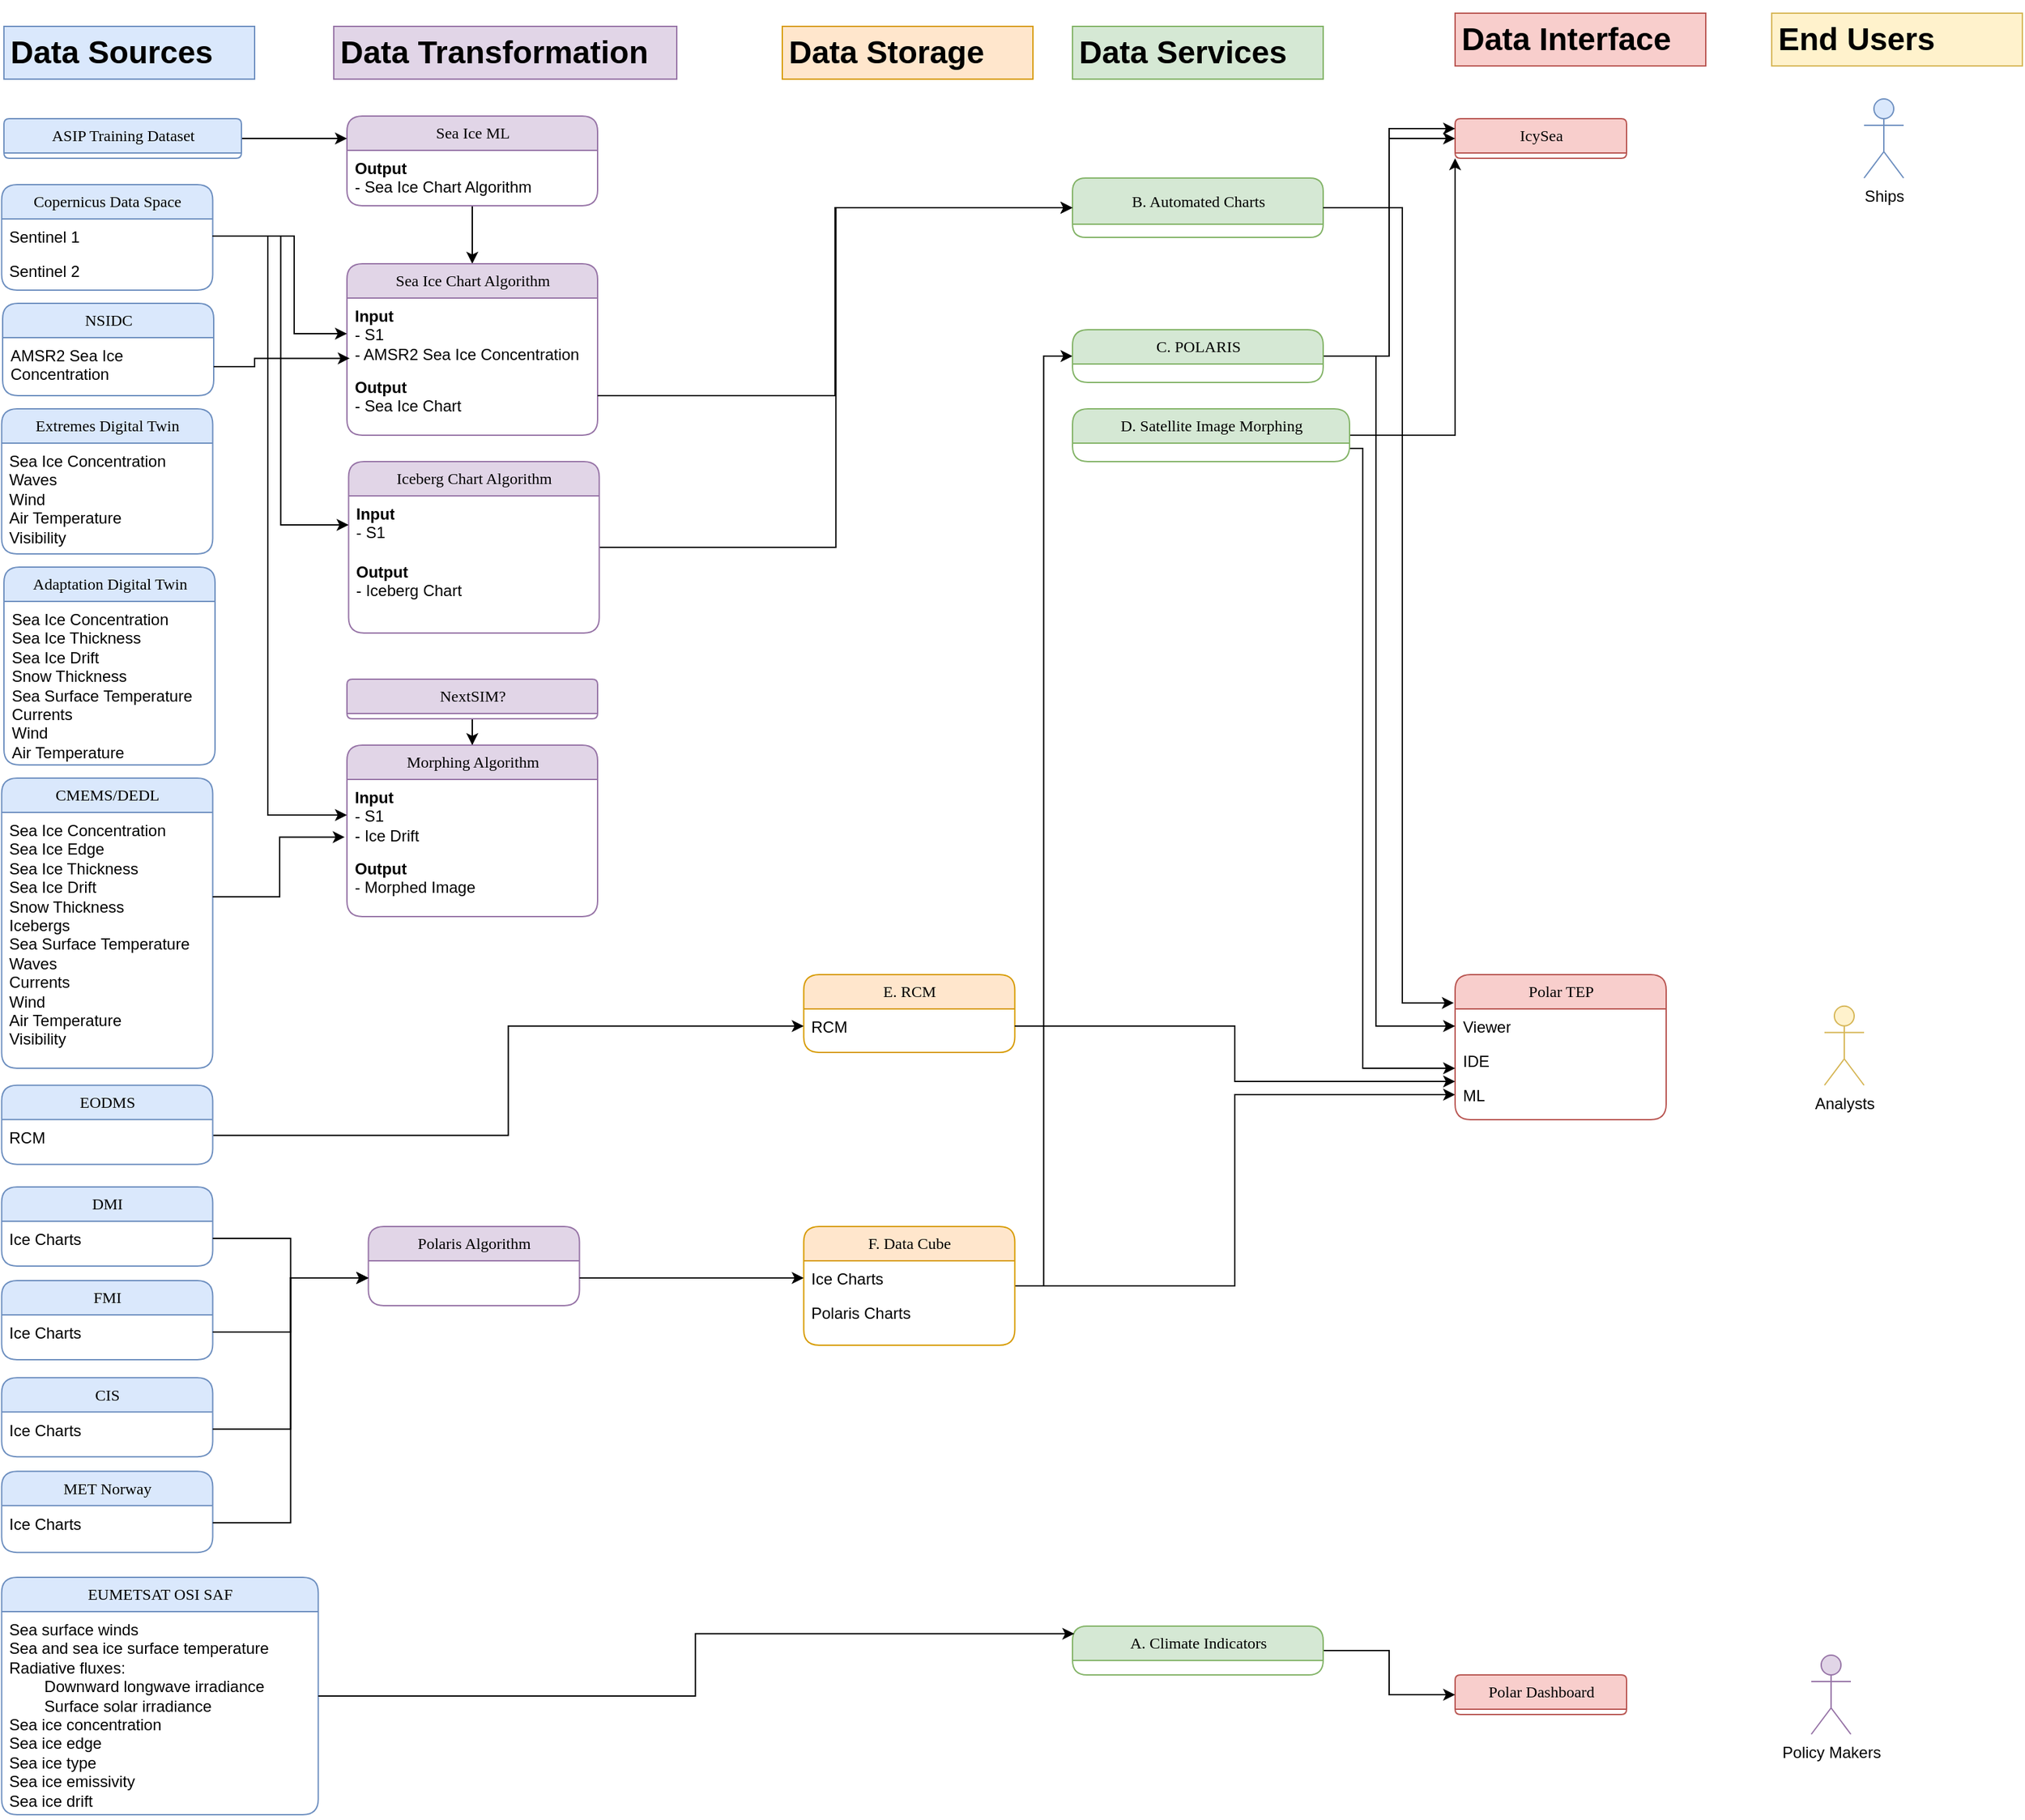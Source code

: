 <mxfile version="23.1.5" type="device">
  <diagram name="Page-1" id="b520641d-4fe3-3701-9064-5fc419738815">
    <mxGraphModel dx="1262" dy="750" grid="1" gridSize="10" guides="1" tooltips="1" connect="1" arrows="1" fold="1" page="1" pageScale="1" pageWidth="1100" pageHeight="850" background="none" math="0" shadow="0">
      <root>
        <mxCell id="0" />
        <mxCell id="1" parent="0" />
        <mxCell id="21ea969265ad0168-6" value="CMEMS/DEDL" style="swimlane;html=1;fontStyle=0;childLayout=stackLayout;horizontal=1;startSize=26;fillColor=#dae8fc;horizontalStack=0;resizeParent=1;resizeLast=0;collapsible=1;marginBottom=0;swimlaneFillColor=#ffffff;align=center;rounded=1;shadow=0;comic=0;labelBackgroundColor=none;strokeWidth=1;fontFamily=Verdana;fontSize=12;strokeColor=#6c8ebf;" parent="1" vertex="1">
          <mxGeometry x="38.25" y="620" width="160" height="220" as="geometry">
            <mxRectangle x="255" y="590" width="170" height="30" as="alternateBounds" />
          </mxGeometry>
        </mxCell>
        <mxCell id="21ea969265ad0168-8" value="&lt;p style=&quot;margin: 0in;&quot;&gt;&lt;font style=&quot;font-size: 12px;&quot;&gt;Sea Ice&amp;nbsp;&lt;span style=&quot;background-color: initial;&quot;&gt;Concentration&lt;/span&gt;&lt;/font&gt;&lt;/p&gt;&lt;p style=&quot;margin: 0in;&quot;&gt;&lt;font style=&quot;font-size: 12px;&quot;&gt;Sea Ice Edge&lt;/font&gt;&lt;/p&gt;&lt;p style=&quot;margin: 0in;&quot;&gt;&lt;font style=&quot;font-size: 12px;&quot;&gt;Sea Ice Thickness&lt;/font&gt;&lt;/p&gt;&lt;p style=&quot;margin: 0in;&quot;&gt;&lt;font style=&quot;font-size: 12px;&quot;&gt;Sea Ice Drift&lt;/font&gt;&lt;/p&gt;&lt;p style=&quot;margin: 0in;&quot;&gt;&lt;font style=&quot;font-size: 12px;&quot;&gt;Snow Thickness&lt;/font&gt;&lt;/p&gt;&lt;p style=&quot;margin: 0in;&quot;&gt;&lt;font style=&quot;font-size: 12px;&quot;&gt;Icebergs&lt;/font&gt;&lt;/p&gt;&lt;p style=&quot;margin: 0in;&quot;&gt;&lt;font style=&quot;font-size: 12px;&quot;&gt;Sea Surface&amp;nbsp;Temperature&lt;/font&gt;&lt;/p&gt;&lt;p style=&quot;margin: 0in;&quot;&gt;&lt;font style=&quot;font-size: 12px;&quot;&gt;Waves&lt;/font&gt;&lt;/p&gt;&lt;p style=&quot;margin: 0in;&quot;&gt;&lt;font style=&quot;font-size: 12px;&quot;&gt;Currents&lt;/font&gt;&lt;/p&gt;&lt;p style=&quot;margin: 0in;&quot;&gt;&lt;font style=&quot;font-size: 12px;&quot;&gt;Wind&lt;/font&gt;&lt;/p&gt;&lt;p style=&quot;margin: 0in;&quot;&gt;&lt;font style=&quot;font-size: 12px;&quot;&gt;Air Temperature&lt;/font&gt;&lt;/p&gt;&lt;p style=&quot;margin: 0in;&quot;&gt;&lt;font style=&quot;font-size: 12px;&quot;&gt;Visibility&lt;/font&gt;&lt;/p&gt;" style="text;html=1;strokeColor=none;fillColor=none;spacingLeft=4;spacingRight=4;whiteSpace=wrap;overflow=hidden;rotatable=0;points=[[0,0.5],[1,0.5]];portConstraint=eastwest;" parent="21ea969265ad0168-6" vertex="1">
          <mxGeometry y="26" width="160" height="184" as="geometry" />
        </mxCell>
        <mxCell id="LA1WgqydsNKSbsPuNg3V-39" style="edgeStyle=orthogonalEdgeStyle;rounded=0;orthogonalLoop=1;jettySize=auto;html=1;" edge="1" parent="1" source="21ea969265ad0168-10" target="wbGWHVCCoxG1QyxVTopV-103">
          <mxGeometry relative="1" as="geometry" />
        </mxCell>
        <mxCell id="21ea969265ad0168-10" value="NextSIM?" style="swimlane;html=1;fontStyle=0;childLayout=stackLayout;horizontal=1;startSize=26;fillColor=#e1d5e7;horizontalStack=0;resizeParent=1;resizeLast=0;collapsible=1;marginBottom=0;swimlaneFillColor=#ffffff;align=center;rounded=1;shadow=0;comic=0;labelBackgroundColor=none;strokeWidth=1;fontFamily=Verdana;fontSize=12;strokeColor=#9673a6;" parent="1" vertex="1" collapsed="1">
          <mxGeometry x="300" y="545" width="190" height="30" as="geometry">
            <mxRectangle x="560" y="74" width="160" height="104" as="alternateBounds" />
          </mxGeometry>
        </mxCell>
        <mxCell id="21ea969265ad0168-11" value="Row 1" style="text;html=1;strokeColor=none;fillColor=none;spacingLeft=4;spacingRight=4;whiteSpace=wrap;overflow=hidden;rotatable=0;points=[[0,0.5],[1,0.5]];portConstraint=eastwest;" parent="21ea969265ad0168-10" vertex="1">
          <mxGeometry y="26" width="160" height="26" as="geometry" />
        </mxCell>
        <mxCell id="21ea969265ad0168-12" value="Row 2" style="text;html=1;strokeColor=none;fillColor=none;spacingLeft=4;spacingRight=4;whiteSpace=wrap;overflow=hidden;rotatable=0;points=[[0,0.5],[1,0.5]];portConstraint=eastwest;" parent="21ea969265ad0168-10" vertex="1">
          <mxGeometry y="52" width="160" height="26" as="geometry" />
        </mxCell>
        <mxCell id="21ea969265ad0168-52" value="Row 3" style="text;html=1;strokeColor=none;fillColor=none;spacingLeft=4;spacingRight=4;whiteSpace=wrap;overflow=hidden;rotatable=0;points=[[0,0.5],[1,0.5]];portConstraint=eastwest;" parent="21ea969265ad0168-10" vertex="1">
          <mxGeometry y="78" width="160" height="26" as="geometry" />
        </mxCell>
        <mxCell id="21ea969265ad0168-14" value="Copernicus Data Space" style="swimlane;html=1;fontStyle=0;childLayout=stackLayout;horizontal=1;startSize=26;fillColor=#dae8fc;horizontalStack=0;resizeParent=1;resizeLast=0;collapsible=1;marginBottom=0;swimlaneFillColor=#ffffff;align=center;rounded=1;shadow=0;comic=0;labelBackgroundColor=none;strokeWidth=1;fontFamily=Verdana;fontSize=12;strokeColor=#6c8ebf;" parent="1" vertex="1">
          <mxGeometry x="38.25" y="170" width="160" height="80" as="geometry">
            <mxRectangle x="40" y="200" width="180" height="30" as="alternateBounds" />
          </mxGeometry>
        </mxCell>
        <mxCell id="21ea969265ad0168-15" value="Sentinel 1" style="text;html=1;strokeColor=none;fillColor=none;spacingLeft=4;spacingRight=4;whiteSpace=wrap;overflow=hidden;rotatable=0;points=[[0,0.5],[1,0.5]];portConstraint=eastwest;" parent="21ea969265ad0168-14" vertex="1">
          <mxGeometry y="26" width="160" height="26" as="geometry" />
        </mxCell>
        <mxCell id="21ea969265ad0168-16" value="Sentinel 2" style="text;html=1;strokeColor=none;fillColor=none;spacingLeft=4;spacingRight=4;whiteSpace=wrap;overflow=hidden;rotatable=0;points=[[0,0.5],[1,0.5]];portConstraint=eastwest;" parent="21ea969265ad0168-14" vertex="1">
          <mxGeometry y="52" width="160" height="26" as="geometry" />
        </mxCell>
        <mxCell id="21ea969265ad0168-18" value="Extremes Digital Twin" style="swimlane;html=1;fontStyle=0;childLayout=stackLayout;horizontal=1;startSize=26;fillColor=#dae8fc;horizontalStack=0;resizeParent=1;resizeLast=0;collapsible=1;marginBottom=0;swimlaneFillColor=#ffffff;align=center;rounded=1;shadow=0;comic=0;labelBackgroundColor=none;strokeWidth=1;fontFamily=Verdana;fontSize=12;strokeColor=#6c8ebf;" parent="1" vertex="1">
          <mxGeometry x="38.25" y="340" width="160" height="110" as="geometry">
            <mxRectangle x="40" y="280" width="170" height="30" as="alternateBounds" />
          </mxGeometry>
        </mxCell>
        <mxCell id="21ea969265ad0168-19" value="&lt;p style=&quot;border-color: var(--border-color); margin: 0in;&quot;&gt;&lt;font style=&quot;border-color: var(--border-color);&quot;&gt;Sea Ice&amp;nbsp;Concentration&lt;/font&gt;&lt;/p&gt;&lt;p style=&quot;border-color: var(--border-color); margin: 0in;&quot;&gt;&lt;span style=&quot;background-color: initial;&quot;&gt;Waves&lt;/span&gt;&lt;br&gt;&lt;/p&gt;&lt;p style=&quot;border-color: var(--border-color); margin: 0in;&quot;&gt;&lt;span style=&quot;background-color: initial;&quot;&gt;Wind&lt;/span&gt;&lt;br&gt;&lt;/p&gt;&lt;p style=&quot;border-color: var(--border-color); margin: 0in;&quot;&gt;&lt;font style=&quot;border-color: var(--border-color);&quot;&gt;Air Temperature&lt;/font&gt;&lt;/p&gt;&lt;p style=&quot;border-color: var(--border-color); margin: 0in;&quot;&gt;&lt;font style=&quot;border-color: var(--border-color);&quot;&gt;Visibility&lt;/font&gt;&lt;/p&gt;" style="text;html=1;strokeColor=none;fillColor=none;spacingLeft=4;spacingRight=4;whiteSpace=wrap;overflow=hidden;rotatable=0;points=[[0,0.5],[1,0.5]];portConstraint=eastwest;" parent="21ea969265ad0168-18" vertex="1">
          <mxGeometry y="26" width="160" height="84" as="geometry" />
        </mxCell>
        <mxCell id="LA1WgqydsNKSbsPuNg3V-37" style="edgeStyle=orthogonalEdgeStyle;rounded=0;orthogonalLoop=1;jettySize=auto;html=1;entryX=0;entryY=0.5;entryDx=0;entryDy=0;" edge="1" parent="1" source="21ea969265ad0168-22" target="wbGWHVCCoxG1QyxVTopV-59">
          <mxGeometry relative="1" as="geometry">
            <Array as="points">
              <mxPoint x="973" y="1005" />
              <mxPoint x="973" y="860" />
            </Array>
          </mxGeometry>
        </mxCell>
        <mxCell id="LA1WgqydsNKSbsPuNg3V-41" style="edgeStyle=orthogonalEdgeStyle;rounded=0;orthogonalLoop=1;jettySize=auto;html=1;entryX=0;entryY=0.5;entryDx=0;entryDy=0;" edge="1" parent="1" source="21ea969265ad0168-22" target="wbGWHVCCoxG1QyxVTopV-78">
          <mxGeometry relative="1" as="geometry" />
        </mxCell>
        <mxCell id="21ea969265ad0168-22" value="F. Data Cube" style="swimlane;html=1;fontStyle=0;childLayout=stackLayout;horizontal=1;startSize=26;fillColor=#ffe6cc;horizontalStack=0;resizeParent=1;resizeLast=0;collapsible=1;marginBottom=0;swimlaneFillColor=#ffffff;align=center;rounded=1;shadow=0;comic=0;labelBackgroundColor=none;strokeWidth=1;fontFamily=Verdana;fontSize=12;strokeColor=#d79b00;" parent="1" vertex="1">
          <mxGeometry x="646.25" y="960" width="160" height="90" as="geometry">
            <mxRectangle x="595" y="120" width="135" height="30" as="alternateBounds" />
          </mxGeometry>
        </mxCell>
        <mxCell id="21ea969265ad0168-23" value="Ice Charts" style="text;html=1;strokeColor=none;fillColor=none;spacingLeft=4;spacingRight=4;whiteSpace=wrap;overflow=hidden;rotatable=0;points=[[0,0.5],[1,0.5]];portConstraint=eastwest;" parent="21ea969265ad0168-22" vertex="1">
          <mxGeometry y="26" width="160" height="26" as="geometry" />
        </mxCell>
        <mxCell id="LA1WgqydsNKSbsPuNg3V-14" value="Polaris Charts" style="text;html=1;strokeColor=none;fillColor=none;spacingLeft=4;spacingRight=4;whiteSpace=wrap;overflow=hidden;rotatable=0;points=[[0,0.5],[1,0.5]];portConstraint=eastwest;" vertex="1" parent="21ea969265ad0168-22">
          <mxGeometry y="52" width="160" height="26" as="geometry" />
        </mxCell>
        <mxCell id="wbGWHVCCoxG1QyxVTopV-2" value="Adaptation Digital Twin" style="swimlane;html=1;fontStyle=0;childLayout=stackLayout;horizontal=1;startSize=26;fillColor=#dae8fc;horizontalStack=0;resizeParent=1;resizeLast=0;collapsible=1;marginBottom=0;swimlaneFillColor=#ffffff;align=center;rounded=1;shadow=0;comic=0;labelBackgroundColor=none;strokeWidth=1;fontFamily=Verdana;fontSize=12;strokeColor=#6c8ebf;" parent="1" vertex="1">
          <mxGeometry x="40" y="460" width="160" height="150" as="geometry">
            <mxRectangle x="40" y="460" width="160" height="30" as="alternateBounds" />
          </mxGeometry>
        </mxCell>
        <mxCell id="wbGWHVCCoxG1QyxVTopV-3" value="&lt;p style=&quot;border-color: var(--border-color); margin: 0in;&quot;&gt;&lt;font style=&quot;border-color: var(--border-color);&quot;&gt;Sea Ice&amp;nbsp;Concentration&lt;/font&gt;&lt;/p&gt;&lt;p style=&quot;border-color: var(--border-color); margin: 0in;&quot;&gt;&lt;span style=&quot;background-color: initial;&quot;&gt;Sea Ice Thickness&lt;/span&gt;&lt;br&gt;&lt;/p&gt;&lt;p style=&quot;border-color: var(--border-color); margin: 0in;&quot;&gt;&lt;font style=&quot;border-color: var(--border-color);&quot;&gt;Sea Ice Drift&lt;/font&gt;&lt;/p&gt;&lt;p style=&quot;border-color: var(--border-color); margin: 0in;&quot;&gt;&lt;font style=&quot;border-color: var(--border-color);&quot;&gt;Snow Thickness&lt;/font&gt;&lt;/p&gt;&lt;p style=&quot;border-color: var(--border-color); margin: 0in;&quot;&gt;&lt;span style=&quot;background-color: initial;&quot;&gt;Sea Surface&amp;nbsp;Temperature&lt;/span&gt;&lt;br&gt;&lt;/p&gt;&lt;p style=&quot;border-color: var(--border-color); margin: 0in;&quot;&gt;&lt;span style=&quot;background-color: initial;&quot;&gt;Currents&lt;/span&gt;&lt;br&gt;&lt;/p&gt;&lt;p style=&quot;border-color: var(--border-color); margin: 0in;&quot;&gt;&lt;font style=&quot;border-color: var(--border-color);&quot;&gt;Wind&lt;/font&gt;&lt;/p&gt;&lt;p style=&quot;border-color: var(--border-color); margin: 0in;&quot;&gt;&lt;font style=&quot;border-color: var(--border-color);&quot;&gt;Air Temperature&lt;/font&gt;&lt;/p&gt;" style="text;html=1;strokeColor=none;fillColor=none;spacingLeft=4;spacingRight=4;whiteSpace=wrap;overflow=hidden;rotatable=0;points=[[0,0.5],[1,0.5]];portConstraint=eastwest;" parent="wbGWHVCCoxG1QyxVTopV-2" vertex="1">
          <mxGeometry y="26" width="160" height="124" as="geometry" />
        </mxCell>
        <mxCell id="wbGWHVCCoxG1QyxVTopV-7" value="&lt;h1&gt;Data Sources&lt;/h1&gt;" style="text;html=1;strokeColor=#6c8ebf;fillColor=#dae8fc;spacing=5;spacingTop=-20;whiteSpace=wrap;overflow=hidden;rounded=0;" parent="1" vertex="1">
          <mxGeometry x="40" y="50" width="190" height="40" as="geometry" />
        </mxCell>
        <mxCell id="wbGWHVCCoxG1QyxVTopV-8" value="&lt;h1&gt;Data Transformation&lt;/h1&gt;" style="text;html=1;strokeColor=#9673a6;fillColor=#e1d5e7;spacing=5;spacingTop=-20;whiteSpace=wrap;overflow=hidden;rounded=0;" parent="1" vertex="1">
          <mxGeometry x="290" y="50" width="260" height="40" as="geometry" />
        </mxCell>
        <mxCell id="wbGWHVCCoxG1QyxVTopV-9" value="&lt;h1&gt;Data Storage&lt;/h1&gt;" style="text;html=1;strokeColor=#d79b00;fillColor=#ffe6cc;spacing=5;spacingTop=-20;whiteSpace=wrap;overflow=hidden;rounded=0;" parent="1" vertex="1">
          <mxGeometry x="630" y="50" width="190" height="40" as="geometry" />
        </mxCell>
        <mxCell id="wbGWHVCCoxG1QyxVTopV-10" value="Ships" style="shape=umlActor;verticalLabelPosition=bottom;verticalAlign=top;html=1;outlineConnect=0;fillColor=#dae8fc;strokeColor=#6c8ebf;" parent="1" vertex="1">
          <mxGeometry x="1450" y="105" width="30" height="60" as="geometry" />
        </mxCell>
        <mxCell id="wbGWHVCCoxG1QyxVTopV-11" value="E. RCM" style="swimlane;html=1;fontStyle=0;childLayout=stackLayout;horizontal=1;startSize=26;fillColor=#ffe6cc;horizontalStack=0;resizeParent=1;resizeLast=0;collapsible=1;marginBottom=0;swimlaneFillColor=#ffffff;align=center;rounded=1;shadow=0;comic=0;labelBackgroundColor=none;strokeWidth=1;fontFamily=Verdana;fontSize=12;strokeColor=#d79b00;" parent="1" vertex="1">
          <mxGeometry x="646.25" y="769" width="160" height="59" as="geometry">
            <mxRectangle x="637.5" y="360" width="175" height="30" as="alternateBounds" />
          </mxGeometry>
        </mxCell>
        <mxCell id="wbGWHVCCoxG1QyxVTopV-12" value="RCM" style="text;html=1;strokeColor=none;fillColor=none;spacingLeft=4;spacingRight=4;whiteSpace=wrap;overflow=hidden;rotatable=0;points=[[0,0.5],[1,0.5]];portConstraint=eastwest;" parent="wbGWHVCCoxG1QyxVTopV-11" vertex="1">
          <mxGeometry y="26" width="160" height="26" as="geometry" />
        </mxCell>
        <mxCell id="wbGWHVCCoxG1QyxVTopV-14" value="DMI" style="swimlane;html=1;fontStyle=0;childLayout=stackLayout;horizontal=1;startSize=26;fillColor=#dae8fc;horizontalStack=0;resizeParent=1;resizeLast=0;collapsible=1;marginBottom=0;swimlaneFillColor=#ffffff;align=center;rounded=1;shadow=0;comic=0;labelBackgroundColor=none;strokeWidth=1;fontFamily=Verdana;fontSize=12;strokeColor=#6c8ebf;" parent="1" vertex="1">
          <mxGeometry x="38.25" y="930" width="160" height="60" as="geometry">
            <mxRectangle x="40" y="530" width="160" height="30" as="alternateBounds" />
          </mxGeometry>
        </mxCell>
        <mxCell id="wbGWHVCCoxG1QyxVTopV-15" value="Ice Charts" style="text;html=1;strokeColor=none;fillColor=none;spacingLeft=4;spacingRight=4;whiteSpace=wrap;overflow=hidden;rotatable=0;points=[[0,0.5],[1,0.5]];portConstraint=eastwest;" parent="wbGWHVCCoxG1QyxVTopV-14" vertex="1">
          <mxGeometry y="26" width="160" height="26" as="geometry" />
        </mxCell>
        <mxCell id="wbGWHVCCoxG1QyxVTopV-19" value="FMI" style="swimlane;html=1;fontStyle=0;childLayout=stackLayout;horizontal=1;startSize=26;fillColor=#dae8fc;horizontalStack=0;resizeParent=1;resizeLast=0;collapsible=1;marginBottom=0;swimlaneFillColor=#ffffff;align=center;rounded=1;shadow=0;comic=0;labelBackgroundColor=none;strokeWidth=1;fontFamily=Verdana;fontSize=12;strokeColor=#6c8ebf;" parent="1" vertex="1">
          <mxGeometry x="38.25" y="1001" width="160" height="60" as="geometry">
            <mxRectangle x="40" y="600" width="160" height="30" as="alternateBounds" />
          </mxGeometry>
        </mxCell>
        <mxCell id="wbGWHVCCoxG1QyxVTopV-20" value="Ice Charts" style="text;html=1;strokeColor=none;fillColor=none;spacingLeft=4;spacingRight=4;whiteSpace=wrap;overflow=hidden;rotatable=0;points=[[0,0.5],[1,0.5]];portConstraint=eastwest;" parent="wbGWHVCCoxG1QyxVTopV-19" vertex="1">
          <mxGeometry y="26" width="160" height="26" as="geometry" />
        </mxCell>
        <mxCell id="wbGWHVCCoxG1QyxVTopV-24" value="CIS" style="swimlane;html=1;fontStyle=0;childLayout=stackLayout;horizontal=1;startSize=26;fillColor=#dae8fc;horizontalStack=0;resizeParent=1;resizeLast=0;collapsible=1;marginBottom=0;swimlaneFillColor=#ffffff;align=center;rounded=1;shadow=0;comic=0;labelBackgroundColor=none;strokeWidth=1;fontFamily=Verdana;fontSize=12;strokeColor=#6c8ebf;" parent="1" vertex="1">
          <mxGeometry x="38.25" y="1074.62" width="160" height="60" as="geometry">
            <mxRectangle x="490" y="730" width="160" height="100" as="alternateBounds" />
          </mxGeometry>
        </mxCell>
        <mxCell id="_Oy0wLh91uHHrUZiL2Pu-2" value="Ice Charts" style="text;html=1;strokeColor=none;fillColor=none;spacingLeft=4;spacingRight=4;whiteSpace=wrap;overflow=hidden;rotatable=0;points=[[0,0.5],[1,0.5]];portConstraint=eastwest;" parent="wbGWHVCCoxG1QyxVTopV-24" vertex="1">
          <mxGeometry y="26" width="160" height="26" as="geometry" />
        </mxCell>
        <mxCell id="_Oy0wLh91uHHrUZiL2Pu-5" value="" style="edgeStyle=orthogonalEdgeStyle;rounded=0;orthogonalLoop=1;jettySize=auto;html=1;entryX=0;entryY=0.5;entryDx=0;entryDy=0;" parent="1" source="wbGWHVCCoxG1QyxVTopV-30" target="wbGWHVCCoxG1QyxVTopV-12" edge="1">
          <mxGeometry relative="1" as="geometry">
            <mxPoint x="633.75" y="816.5" as="targetPoint" />
            <mxPoint x="200" y="884" as="sourcePoint" />
          </mxGeometry>
        </mxCell>
        <mxCell id="wbGWHVCCoxG1QyxVTopV-29" value="EODMS" style="swimlane;html=1;fontStyle=0;childLayout=stackLayout;horizontal=1;startSize=26;fillColor=#dae8fc;horizontalStack=0;resizeParent=1;resizeLast=0;collapsible=1;marginBottom=0;swimlaneFillColor=#ffffff;align=center;rounded=1;shadow=0;comic=0;labelBackgroundColor=none;strokeWidth=1;fontFamily=Verdana;fontSize=12;strokeColor=#6c8ebf;" parent="1" vertex="1">
          <mxGeometry x="38.25" y="852.88" width="160" height="60" as="geometry">
            <mxRectangle x="40" y="450" width="160" height="30" as="alternateBounds" />
          </mxGeometry>
        </mxCell>
        <mxCell id="wbGWHVCCoxG1QyxVTopV-30" value="RCM" style="text;html=1;strokeColor=none;fillColor=none;spacingLeft=4;spacingRight=4;whiteSpace=wrap;overflow=hidden;rotatable=0;points=[[0,0.5],[1,0.5]];portConstraint=eastwest;" parent="wbGWHVCCoxG1QyxVTopV-29" vertex="1">
          <mxGeometry y="26" width="160" height="24" as="geometry" />
        </mxCell>
        <mxCell id="wbGWHVCCoxG1QyxVTopV-34" value="MET Norway" style="swimlane;html=1;fontStyle=0;childLayout=stackLayout;horizontal=1;startSize=26;fillColor=#dae8fc;horizontalStack=0;resizeParent=1;resizeLast=0;collapsible=1;marginBottom=0;swimlaneFillColor=#ffffff;align=center;rounded=1;shadow=0;comic=0;labelBackgroundColor=none;strokeWidth=1;fontFamily=Verdana;fontSize=12;strokeColor=#6c8ebf;" parent="1" vertex="1">
          <mxGeometry x="38.25" y="1145.62" width="160" height="61.5" as="geometry">
            <mxRectangle x="40" y="750" width="160" height="30" as="alternateBounds" />
          </mxGeometry>
        </mxCell>
        <mxCell id="wbGWHVCCoxG1QyxVTopV-35" value="Ice Charts" style="text;html=1;strokeColor=none;fillColor=none;spacingLeft=4;spacingRight=4;whiteSpace=wrap;overflow=hidden;rotatable=0;points=[[0,0.5],[1,0.5]];portConstraint=eastwest;" parent="wbGWHVCCoxG1QyxVTopV-34" vertex="1">
          <mxGeometry y="26" width="160" height="26" as="geometry" />
        </mxCell>
        <mxCell id="LA1WgqydsNKSbsPuNg3V-32" value="" style="edgeStyle=orthogonalEdgeStyle;rounded=0;orthogonalLoop=1;jettySize=auto;html=1;entryX=0.5;entryY=0;entryDx=0;entryDy=0;" edge="1" parent="1" source="wbGWHVCCoxG1QyxVTopV-39" target="wbGWHVCCoxG1QyxVTopV-43">
          <mxGeometry relative="1" as="geometry" />
        </mxCell>
        <mxCell id="wbGWHVCCoxG1QyxVTopV-39" value="Sea Ice ML" style="swimlane;html=1;fontStyle=0;childLayout=stackLayout;horizontal=1;startSize=26;fillColor=#e1d5e7;horizontalStack=0;resizeParent=1;resizeLast=0;collapsible=1;marginBottom=0;swimlaneFillColor=#ffffff;align=center;rounded=1;shadow=0;comic=0;labelBackgroundColor=none;strokeWidth=1;fontFamily=Verdana;fontSize=12;strokeColor=#9673a6;" parent="1" vertex="1">
          <mxGeometry x="300" y="118" width="190" height="68" as="geometry">
            <mxRectangle x="290" y="170" width="90" height="70" as="alternateBounds" />
          </mxGeometry>
        </mxCell>
        <mxCell id="wbGWHVCCoxG1QyxVTopV-41" value="&lt;b&gt;Output&lt;/b&gt;&lt;br&gt;- Sea Ice Chart Algorithm" style="text;html=1;strokeColor=none;fillColor=none;spacingLeft=4;spacingRight=4;whiteSpace=wrap;overflow=hidden;rotatable=0;points=[[0,0.5],[1,0.5]];portConstraint=eastwest;" parent="wbGWHVCCoxG1QyxVTopV-39" vertex="1">
          <mxGeometry y="26" width="190" height="40" as="geometry" />
        </mxCell>
        <mxCell id="wbGWHVCCoxG1QyxVTopV-43" value="Sea Ice Chart Algorithm" style="swimlane;html=1;fontStyle=0;childLayout=stackLayout;horizontal=1;startSize=26;fillColor=#e1d5e7;horizontalStack=0;resizeParent=1;resizeLast=0;collapsible=1;marginBottom=0;swimlaneFillColor=#ffffff;align=center;rounded=1;shadow=0;comic=0;labelBackgroundColor=none;strokeWidth=1;fontFamily=Verdana;fontSize=12;strokeColor=#9673a6;" parent="1" vertex="1">
          <mxGeometry x="300" y="230" width="190" height="130" as="geometry">
            <mxRectangle x="460" y="170" width="110" height="30" as="alternateBounds" />
          </mxGeometry>
        </mxCell>
        <mxCell id="wbGWHVCCoxG1QyxVTopV-44" value="&lt;b&gt;Input&lt;/b&gt;&lt;br&gt;- S1&lt;br&gt;- AMSR2 Sea Ice Concentration" style="text;html=1;strokeColor=none;fillColor=none;spacingLeft=4;spacingRight=4;whiteSpace=wrap;overflow=hidden;rotatable=0;points=[[0,0.5],[1,0.5]];portConstraint=eastwest;" parent="wbGWHVCCoxG1QyxVTopV-43" vertex="1">
          <mxGeometry y="26" width="190" height="54" as="geometry" />
        </mxCell>
        <mxCell id="wbGWHVCCoxG1QyxVTopV-45" value="&lt;b&gt;Output&lt;/b&gt;&lt;br&gt;- Sea Ice Chart" style="text;html=1;strokeColor=none;fillColor=none;spacingLeft=4;spacingRight=4;whiteSpace=wrap;overflow=hidden;rotatable=0;points=[[0,0.5],[1,0.5]];portConstraint=eastwest;" parent="wbGWHVCCoxG1QyxVTopV-43" vertex="1">
          <mxGeometry y="80" width="190" height="40" as="geometry" />
        </mxCell>
        <mxCell id="wbGWHVCCoxG1QyxVTopV-47" value="&lt;h1&gt;Data Interface&lt;/h1&gt;" style="text;html=1;strokeColor=#b85450;fillColor=#f8cecc;spacing=5;spacingTop=-20;whiteSpace=wrap;overflow=hidden;rounded=0;" parent="1" vertex="1">
          <mxGeometry x="1140" y="40" width="190" height="40" as="geometry" />
        </mxCell>
        <mxCell id="wbGWHVCCoxG1QyxVTopV-48" value="IcySea" style="swimlane;html=1;fontStyle=0;childLayout=stackLayout;horizontal=1;startSize=26;fillColor=#f8cecc;horizontalStack=0;resizeParent=1;resizeLast=0;collapsible=1;marginBottom=0;swimlaneFillColor=#ffffff;align=center;rounded=1;shadow=0;comic=0;labelBackgroundColor=none;strokeWidth=1;fontFamily=Verdana;fontSize=12;strokeColor=#b85450;" parent="1" vertex="1" collapsed="1">
          <mxGeometry x="1140" y="120" width="130" height="30" as="geometry">
            <mxRectangle x="1140" y="120" width="160" height="52" as="alternateBounds" />
          </mxGeometry>
        </mxCell>
        <mxCell id="wbGWHVCCoxG1QyxVTopV-49" value="Row 1" style="text;html=1;strokeColor=none;fillColor=none;spacingLeft=4;spacingRight=4;whiteSpace=wrap;overflow=hidden;rotatable=0;points=[[0,0.5],[1,0.5]];portConstraint=eastwest;" parent="wbGWHVCCoxG1QyxVTopV-48" vertex="1">
          <mxGeometry y="26" width="160" height="26" as="geometry" />
        </mxCell>
        <mxCell id="wbGWHVCCoxG1QyxVTopV-52" value="Polar Dashboard" style="swimlane;html=1;fontStyle=0;childLayout=stackLayout;horizontal=1;startSize=26;fillColor=#f8cecc;horizontalStack=0;resizeParent=1;resizeLast=0;collapsible=1;marginBottom=0;swimlaneFillColor=#ffffff;align=center;rounded=1;shadow=0;comic=0;labelBackgroundColor=none;strokeWidth=1;fontFamily=Verdana;fontSize=12;strokeColor=#b85450;" parent="1" vertex="1" collapsed="1">
          <mxGeometry x="1140" y="1300" width="130" height="30" as="geometry">
            <mxRectangle x="1140" y="1300" width="160" height="110" as="alternateBounds" />
          </mxGeometry>
        </mxCell>
        <mxCell id="wbGWHVCCoxG1QyxVTopV-53" value="Row 1" style="text;html=1;strokeColor=none;fillColor=none;spacingLeft=4;spacingRight=4;whiteSpace=wrap;overflow=hidden;rotatable=0;points=[[0,0.5],[1,0.5]];portConstraint=eastwest;" parent="wbGWHVCCoxG1QyxVTopV-52" vertex="1">
          <mxGeometry y="26" width="160" height="26" as="geometry" />
        </mxCell>
        <mxCell id="wbGWHVCCoxG1QyxVTopV-54" value="Row 2" style="text;html=1;strokeColor=none;fillColor=none;spacingLeft=4;spacingRight=4;whiteSpace=wrap;overflow=hidden;rotatable=0;points=[[0,0.5],[1,0.5]];portConstraint=eastwest;" parent="wbGWHVCCoxG1QyxVTopV-52" vertex="1">
          <mxGeometry y="52" width="160" height="26" as="geometry" />
        </mxCell>
        <mxCell id="wbGWHVCCoxG1QyxVTopV-55" value="Row 3" style="text;html=1;strokeColor=none;fillColor=none;spacingLeft=4;spacingRight=4;whiteSpace=wrap;overflow=hidden;rotatable=0;points=[[0,0.5],[1,0.5]];portConstraint=eastwest;" parent="wbGWHVCCoxG1QyxVTopV-52" vertex="1">
          <mxGeometry y="78" width="160" height="26" as="geometry" />
        </mxCell>
        <mxCell id="wbGWHVCCoxG1QyxVTopV-56" value="Polar TEP" style="swimlane;html=1;fontStyle=0;childLayout=stackLayout;horizontal=1;startSize=26;fillColor=#f8cecc;horizontalStack=0;resizeParent=1;resizeLast=0;collapsible=1;marginBottom=0;swimlaneFillColor=#ffffff;align=center;rounded=1;shadow=0;comic=0;labelBackgroundColor=none;strokeWidth=1;fontFamily=Verdana;fontSize=12;strokeColor=#b85450;" parent="1" vertex="1">
          <mxGeometry x="1140" y="769" width="160" height="110" as="geometry">
            <mxRectangle x="1140" y="769" width="130" height="30" as="alternateBounds" />
          </mxGeometry>
        </mxCell>
        <mxCell id="wbGWHVCCoxG1QyxVTopV-57" value="Viewer" style="text;html=1;strokeColor=none;fillColor=none;spacingLeft=4;spacingRight=4;whiteSpace=wrap;overflow=hidden;rotatable=0;points=[[0,0.5],[1,0.5]];portConstraint=eastwest;" parent="wbGWHVCCoxG1QyxVTopV-56" vertex="1">
          <mxGeometry y="26" width="160" height="26" as="geometry" />
        </mxCell>
        <mxCell id="wbGWHVCCoxG1QyxVTopV-58" value="IDE" style="text;html=1;strokeColor=none;fillColor=none;spacingLeft=4;spacingRight=4;whiteSpace=wrap;overflow=hidden;rotatable=0;points=[[0,0.5],[1,0.5]];portConstraint=eastwest;" parent="wbGWHVCCoxG1QyxVTopV-56" vertex="1">
          <mxGeometry y="52" width="160" height="26" as="geometry" />
        </mxCell>
        <mxCell id="wbGWHVCCoxG1QyxVTopV-59" value="ML" style="text;html=1;strokeColor=none;fillColor=none;spacingLeft=4;spacingRight=4;whiteSpace=wrap;overflow=hidden;rotatable=0;points=[[0,0.5],[1,0.5]];portConstraint=eastwest;" parent="wbGWHVCCoxG1QyxVTopV-56" vertex="1">
          <mxGeometry y="78" width="160" height="26" as="geometry" />
        </mxCell>
        <mxCell id="wbGWHVCCoxG1QyxVTopV-60" value="Polaris Algorithm" style="swimlane;html=1;fontStyle=0;childLayout=stackLayout;horizontal=1;startSize=26;fillColor=#e1d5e7;horizontalStack=0;resizeParent=1;resizeLast=0;collapsible=1;marginBottom=0;swimlaneFillColor=#ffffff;align=center;rounded=1;shadow=0;comic=0;labelBackgroundColor=none;strokeWidth=1;fontFamily=Verdana;fontSize=12;strokeColor=#9673a6;" parent="1" vertex="1">
          <mxGeometry x="316.25" y="960" width="160" height="60" as="geometry">
            <mxRectangle x="510" y="472" width="130" height="30" as="alternateBounds" />
          </mxGeometry>
        </mxCell>
        <mxCell id="wbGWHVCCoxG1QyxVTopV-61" value="&amp;nbsp;" style="text;html=1;strokeColor=none;fillColor=none;spacingLeft=4;spacingRight=4;whiteSpace=wrap;overflow=hidden;rotatable=0;points=[[0,0.5],[1,0.5]];portConstraint=eastwest;" parent="wbGWHVCCoxG1QyxVTopV-60" vertex="1">
          <mxGeometry y="26" width="160" height="26" as="geometry" />
        </mxCell>
        <mxCell id="wbGWHVCCoxG1QyxVTopV-72" value="&lt;h1&gt;Data Services&lt;/h1&gt;" style="text;html=1;strokeColor=#82b366;fillColor=#d5e8d4;spacing=5;spacingTop=-20;whiteSpace=wrap;overflow=hidden;rounded=0;" parent="1" vertex="1">
          <mxGeometry x="850" y="50" width="190" height="40" as="geometry" />
        </mxCell>
        <mxCell id="wbGWHVCCoxG1QyxVTopV-73" value="&lt;h1&gt;End Users&lt;/h1&gt;" style="text;html=1;strokeColor=#d6b656;fillColor=#fff2cc;spacing=5;spacingTop=-20;whiteSpace=wrap;overflow=hidden;rounded=0;" parent="1" vertex="1">
          <mxGeometry x="1380" y="40" width="190" height="40" as="geometry" />
        </mxCell>
        <mxCell id="_Oy0wLh91uHHrUZiL2Pu-13" value="" style="edgeStyle=orthogonalEdgeStyle;rounded=0;orthogonalLoop=1;jettySize=auto;html=1;entryX=0;entryY=0.25;entryDx=0;entryDy=0;" parent="1" source="wbGWHVCCoxG1QyxVTopV-78" target="wbGWHVCCoxG1QyxVTopV-48" edge="1">
          <mxGeometry relative="1" as="geometry">
            <mxPoint x="1070" y="245" as="targetPoint" />
          </mxGeometry>
        </mxCell>
        <mxCell id="LA1WgqydsNKSbsPuNg3V-62" style="edgeStyle=orthogonalEdgeStyle;rounded=0;orthogonalLoop=1;jettySize=auto;html=1;entryX=0;entryY=0.5;entryDx=0;entryDy=0;exitX=1;exitY=0.5;exitDx=0;exitDy=0;" edge="1" parent="1" source="wbGWHVCCoxG1QyxVTopV-78" target="wbGWHVCCoxG1QyxVTopV-57">
          <mxGeometry relative="1" as="geometry">
            <Array as="points">
              <mxPoint x="1080" y="300" />
              <mxPoint x="1080" y="808" />
            </Array>
          </mxGeometry>
        </mxCell>
        <mxCell id="wbGWHVCCoxG1QyxVTopV-78" value="C. POLARIS" style="swimlane;html=1;fontStyle=0;childLayout=stackLayout;horizontal=1;startSize=26;fillColor=#d5e8d4;horizontalStack=0;resizeParent=1;resizeLast=0;collapsible=1;marginBottom=0;swimlaneFillColor=#ffffff;align=center;rounded=1;shadow=0;comic=0;labelBackgroundColor=none;strokeWidth=1;fontFamily=Verdana;fontSize=12;strokeColor=#82b366;" parent="1" vertex="1" collapsed="1">
          <mxGeometry x="850" y="280" width="190" height="40" as="geometry">
            <mxRectangle x="850" y="230" width="160" height="52" as="alternateBounds" />
          </mxGeometry>
        </mxCell>
        <mxCell id="wbGWHVCCoxG1QyxVTopV-80" value="Row 2" style="text;html=1;strokeColor=none;fillColor=none;spacingLeft=4;spacingRight=4;whiteSpace=wrap;overflow=hidden;rotatable=0;points=[[0,0.5],[1,0.5]];portConstraint=eastwest;" parent="wbGWHVCCoxG1QyxVTopV-78" vertex="1">
          <mxGeometry y="26" width="160" height="26" as="geometry" />
        </mxCell>
        <mxCell id="_Oy0wLh91uHHrUZiL2Pu-11" value="" style="edgeStyle=orthogonalEdgeStyle;rounded=0;orthogonalLoop=1;jettySize=auto;html=1;entryX=0;entryY=0.5;entryDx=0;entryDy=0;" parent="1" source="wbGWHVCCoxG1QyxVTopV-82" target="wbGWHVCCoxG1QyxVTopV-52" edge="1">
          <mxGeometry relative="1" as="geometry">
            <mxPoint x="1110" y="385" as="targetPoint" />
          </mxGeometry>
        </mxCell>
        <mxCell id="wbGWHVCCoxG1QyxVTopV-82" value="A. Climate Indicators" style="swimlane;html=1;fontStyle=0;childLayout=stackLayout;horizontal=1;startSize=26;fillColor=#d5e8d4;horizontalStack=0;resizeParent=1;resizeLast=0;collapsible=1;marginBottom=0;swimlaneFillColor=#ffffff;align=center;rounded=1;shadow=0;comic=0;labelBackgroundColor=none;strokeWidth=1;fontFamily=Verdana;fontSize=12;strokeColor=#82b366;" parent="1" vertex="1" collapsed="1">
          <mxGeometry x="850" y="1263" width="190" height="37" as="geometry">
            <mxRectangle x="850" y="1263" width="190" height="104" as="alternateBounds" />
          </mxGeometry>
        </mxCell>
        <mxCell id="wbGWHVCCoxG1QyxVTopV-83" value="Row 1" style="text;html=1;strokeColor=none;fillColor=none;spacingLeft=4;spacingRight=4;whiteSpace=wrap;overflow=hidden;rotatable=0;points=[[0,0.5],[1,0.5]];portConstraint=eastwest;" parent="wbGWHVCCoxG1QyxVTopV-82" vertex="1">
          <mxGeometry y="26" width="190" height="26" as="geometry" />
        </mxCell>
        <mxCell id="wbGWHVCCoxG1QyxVTopV-84" value="Row 2" style="text;html=1;strokeColor=none;fillColor=none;spacingLeft=4;spacingRight=4;whiteSpace=wrap;overflow=hidden;rotatable=0;points=[[0,0.5],[1,0.5]];portConstraint=eastwest;" parent="wbGWHVCCoxG1QyxVTopV-82" vertex="1">
          <mxGeometry y="52" width="190" height="26" as="geometry" />
        </mxCell>
        <mxCell id="wbGWHVCCoxG1QyxVTopV-85" value="Row 3" style="text;html=1;strokeColor=none;fillColor=none;spacingLeft=4;spacingRight=4;whiteSpace=wrap;overflow=hidden;rotatable=0;points=[[0,0.5],[1,0.5]];portConstraint=eastwest;" parent="wbGWHVCCoxG1QyxVTopV-82" vertex="1">
          <mxGeometry y="78" width="190" height="26" as="geometry" />
        </mxCell>
        <mxCell id="_Oy0wLh91uHHrUZiL2Pu-16" value="" style="edgeStyle=orthogonalEdgeStyle;rounded=0;orthogonalLoop=1;jettySize=auto;html=1;entryX=0;entryY=1;entryDx=0;entryDy=0;" parent="1" source="wbGWHVCCoxG1QyxVTopV-86" target="wbGWHVCCoxG1QyxVTopV-48" edge="1">
          <mxGeometry relative="1" as="geometry">
            <mxPoint x="1140" y="295" as="targetPoint" />
          </mxGeometry>
        </mxCell>
        <mxCell id="LA1WgqydsNKSbsPuNg3V-63" style="edgeStyle=orthogonalEdgeStyle;rounded=0;orthogonalLoop=1;jettySize=auto;html=1;exitX=1;exitY=0.75;exitDx=0;exitDy=0;" edge="1" parent="1" source="wbGWHVCCoxG1QyxVTopV-86">
          <mxGeometry relative="1" as="geometry">
            <mxPoint x="1140" y="840" as="targetPoint" />
            <Array as="points">
              <mxPoint x="1070" y="370" />
              <mxPoint x="1070" y="840" />
              <mxPoint x="1140" y="840" />
            </Array>
          </mxGeometry>
        </mxCell>
        <mxCell id="wbGWHVCCoxG1QyxVTopV-86" value="D. Satellite Image Morphing" style="swimlane;html=1;fontStyle=0;childLayout=stackLayout;horizontal=1;startSize=26;fillColor=#d5e8d4;horizontalStack=0;resizeParent=1;resizeLast=0;collapsible=1;marginBottom=0;swimlaneFillColor=#ffffff;align=center;rounded=1;shadow=0;comic=0;labelBackgroundColor=none;strokeWidth=1;fontFamily=Verdana;fontSize=12;strokeColor=#82b366;" parent="1" vertex="1" collapsed="1">
          <mxGeometry x="850" y="340" width="210" height="40" as="geometry">
            <mxRectangle x="850" y="280" width="200" height="52" as="alternateBounds" />
          </mxGeometry>
        </mxCell>
        <mxCell id="wbGWHVCCoxG1QyxVTopV-87" value="Row 1" style="text;html=1;strokeColor=none;fillColor=none;spacingLeft=4;spacingRight=4;whiteSpace=wrap;overflow=hidden;rotatable=0;points=[[0,0.5],[1,0.5]];portConstraint=eastwest;" parent="wbGWHVCCoxG1QyxVTopV-86" vertex="1">
          <mxGeometry y="26" width="200" height="26" as="geometry" />
        </mxCell>
        <mxCell id="_Oy0wLh91uHHrUZiL2Pu-14" value="" style="edgeStyle=orthogonalEdgeStyle;rounded=0;orthogonalLoop=1;jettySize=auto;html=1;entryX=0;entryY=0.5;entryDx=0;entryDy=0;" parent="1" source="wbGWHVCCoxG1QyxVTopV-94" target="wbGWHVCCoxG1QyxVTopV-48" edge="1">
          <mxGeometry relative="1" as="geometry">
            <mxPoint x="1120" y="182.5" as="targetPoint" />
          </mxGeometry>
        </mxCell>
        <mxCell id="wbGWHVCCoxG1QyxVTopV-94" value="B. Automated Charts" style="swimlane;html=1;fontStyle=0;childLayout=stackLayout;horizontal=1;startSize=35;fillColor=#d5e8d4;horizontalStack=0;resizeParent=1;resizeLast=0;collapsible=1;marginBottom=0;swimlaneFillColor=#ffffff;align=center;rounded=1;shadow=0;comic=0;labelBackgroundColor=none;strokeWidth=1;fontFamily=Verdana;fontSize=12;strokeColor=#82b366;" parent="1" vertex="1" collapsed="1">
          <mxGeometry x="850" y="165" width="190" height="45" as="geometry">
            <mxRectangle x="850" y="165" width="160" height="95" as="alternateBounds" />
          </mxGeometry>
        </mxCell>
        <mxCell id="wbGWHVCCoxG1QyxVTopV-95" value="Sea Ice Charts" style="text;html=1;strokeColor=none;fillColor=none;spacingLeft=4;spacingRight=4;whiteSpace=wrap;overflow=hidden;rotatable=0;points=[[0,0.5],[1,0.5]];portConstraint=eastwest;" parent="wbGWHVCCoxG1QyxVTopV-94" vertex="1">
          <mxGeometry y="35" width="160" height="26" as="geometry" />
        </mxCell>
        <mxCell id="LA1WgqydsNKSbsPuNg3V-42" value="Iceberg Charts" style="text;html=1;strokeColor=none;fillColor=none;spacingLeft=4;spacingRight=4;whiteSpace=wrap;overflow=hidden;rotatable=0;points=[[0,0.5],[1,0.5]];portConstraint=eastwest;" vertex="1" parent="wbGWHVCCoxG1QyxVTopV-94">
          <mxGeometry y="61" width="160" height="26" as="geometry" />
        </mxCell>
        <mxCell id="wbGWHVCCoxG1QyxVTopV-98" value="NSIDC" style="swimlane;html=1;fontStyle=0;childLayout=stackLayout;horizontal=1;startSize=26;fillColor=#dae8fc;horizontalStack=0;resizeParent=1;resizeLast=0;collapsible=1;marginBottom=0;swimlaneFillColor=#ffffff;align=center;rounded=1;shadow=0;comic=0;labelBackgroundColor=none;strokeWidth=1;fontFamily=Verdana;fontSize=12;strokeColor=#6c8ebf;" parent="1" vertex="1">
          <mxGeometry x="39" y="260" width="160" height="70" as="geometry">
            <mxRectangle x="255" y="750" width="160" height="30" as="alternateBounds" />
          </mxGeometry>
        </mxCell>
        <mxCell id="wbGWHVCCoxG1QyxVTopV-99" value="AMSR2 Sea Ice Concentration" style="text;html=1;strokeColor=none;fillColor=none;spacingLeft=4;spacingRight=4;whiteSpace=wrap;overflow=hidden;rotatable=0;points=[[0,0.5],[1,0.5]];portConstraint=eastwest;" parent="wbGWHVCCoxG1QyxVTopV-98" vertex="1">
          <mxGeometry y="26" width="160" height="44" as="geometry" />
        </mxCell>
        <mxCell id="wbGWHVCCoxG1QyxVTopV-103" value="Morphing Algorithm" style="swimlane;html=1;fontStyle=0;childLayout=stackLayout;horizontal=1;startSize=26;fillColor=#e1d5e7;horizontalStack=0;resizeParent=1;resizeLast=0;collapsible=1;marginBottom=0;swimlaneFillColor=#ffffff;align=center;rounded=1;shadow=0;comic=0;labelBackgroundColor=none;strokeWidth=1;fontFamily=Verdana;fontSize=12;strokeColor=#9673a6;arcSize=15;" parent="1" vertex="1">
          <mxGeometry x="300" y="595" width="190" height="130" as="geometry">
            <mxRectangle x="300" y="540" width="190" height="60" as="alternateBounds" />
          </mxGeometry>
        </mxCell>
        <mxCell id="wbGWHVCCoxG1QyxVTopV-104" value="&lt;b&gt;Input&lt;/b&gt;&lt;br&gt;- S1&lt;br&gt;- Ice Drift" style="text;html=1;strokeColor=none;fillColor=none;spacingLeft=4;spacingRight=4;whiteSpace=wrap;overflow=hidden;rotatable=0;points=[[0,0.5],[1,0.5]];portConstraint=eastwest;" parent="wbGWHVCCoxG1QyxVTopV-103" vertex="1">
          <mxGeometry y="26" width="190" height="54" as="geometry" />
        </mxCell>
        <mxCell id="wbGWHVCCoxG1QyxVTopV-105" value="&lt;b&gt;Output&lt;/b&gt;&lt;br&gt;- Morphed Image" style="text;html=1;strokeColor=none;fillColor=none;spacingLeft=4;spacingRight=4;whiteSpace=wrap;overflow=hidden;rotatable=0;points=[[0,0.5],[1,0.5]];portConstraint=eastwest;" parent="wbGWHVCCoxG1QyxVTopV-103" vertex="1">
          <mxGeometry y="80" width="190" height="40" as="geometry" />
        </mxCell>
        <mxCell id="_Oy0wLh91uHHrUZiL2Pu-10" value="" style="edgeStyle=orthogonalEdgeStyle;rounded=0;orthogonalLoop=1;jettySize=auto;html=1;entryX=0;entryY=0.25;entryDx=0;entryDy=0;" parent="1" source="_Oy0wLh91uHHrUZiL2Pu-6" target="wbGWHVCCoxG1QyxVTopV-39" edge="1">
          <mxGeometry relative="1" as="geometry" />
        </mxCell>
        <mxCell id="_Oy0wLh91uHHrUZiL2Pu-6" value="ASIP Training Dataset" style="swimlane;html=1;fontStyle=0;childLayout=stackLayout;horizontal=1;startSize=26;fillColor=#dae8fc;horizontalStack=0;resizeParent=1;resizeLast=0;collapsible=1;marginBottom=0;swimlaneFillColor=#ffffff;align=center;rounded=1;shadow=0;comic=0;labelBackgroundColor=none;strokeWidth=1;fontFamily=Verdana;fontSize=12;strokeColor=#6c8ebf;" parent="1" vertex="1" collapsed="1">
          <mxGeometry x="40" y="120" width="180" height="30" as="geometry">
            <mxRectangle x="40" y="220" width="160" height="110" as="alternateBounds" />
          </mxGeometry>
        </mxCell>
        <mxCell id="_Oy0wLh91uHHrUZiL2Pu-7" value="Sentinel 1" style="text;html=1;strokeColor=none;fillColor=none;spacingLeft=4;spacingRight=4;whiteSpace=wrap;overflow=hidden;rotatable=0;points=[[0,0.5],[1,0.5]];portConstraint=eastwest;" parent="_Oy0wLh91uHHrUZiL2Pu-6" vertex="1">
          <mxGeometry y="26" width="160" height="26" as="geometry" />
        </mxCell>
        <mxCell id="_Oy0wLh91uHHrUZiL2Pu-8" value="Ice Charts" style="text;html=1;strokeColor=none;fillColor=none;spacingLeft=4;spacingRight=4;whiteSpace=wrap;overflow=hidden;rotatable=0;points=[[0,0.5],[1,0.5]];portConstraint=eastwest;" parent="_Oy0wLh91uHHrUZiL2Pu-6" vertex="1">
          <mxGeometry y="52" width="160" height="28" as="geometry" />
        </mxCell>
        <mxCell id="_Oy0wLh91uHHrUZiL2Pu-9" value="AMSR2" style="text;html=1;strokeColor=none;fillColor=none;spacingLeft=4;spacingRight=4;whiteSpace=wrap;overflow=hidden;rotatable=0;points=[[0,0.5],[1,0.5]];portConstraint=eastwest;" parent="_Oy0wLh91uHHrUZiL2Pu-6" vertex="1">
          <mxGeometry y="80" width="160" height="28" as="geometry" />
        </mxCell>
        <mxCell id="LA1WgqydsNKSbsPuNg3V-11" style="edgeStyle=orthogonalEdgeStyle;rounded=0;orthogonalLoop=1;jettySize=auto;html=1;entryX=0;entryY=0.5;entryDx=0;entryDy=0;exitX=1;exitY=0.5;exitDx=0;exitDy=0;" edge="1" parent="1" source="wbGWHVCCoxG1QyxVTopV-61" target="21ea969265ad0168-23">
          <mxGeometry relative="1" as="geometry">
            <mxPoint x="406.25" y="995" as="sourcePoint" />
          </mxGeometry>
        </mxCell>
        <mxCell id="LA1WgqydsNKSbsPuNg3V-7" value="" style="edgeStyle=orthogonalEdgeStyle;rounded=0;orthogonalLoop=1;jettySize=auto;html=1;entryX=0;entryY=0.5;entryDx=0;entryDy=0;" edge="1" parent="1" source="wbGWHVCCoxG1QyxVTopV-15" target="wbGWHVCCoxG1QyxVTopV-61">
          <mxGeometry relative="1" as="geometry">
            <mxPoint x="256.25" y="995" as="targetPoint" />
          </mxGeometry>
        </mxCell>
        <mxCell id="LA1WgqydsNKSbsPuNg3V-8" style="edgeStyle=orthogonalEdgeStyle;rounded=0;orthogonalLoop=1;jettySize=auto;html=1;entryX=0;entryY=0.5;entryDx=0;entryDy=0;" edge="1" parent="1" source="wbGWHVCCoxG1QyxVTopV-20" target="wbGWHVCCoxG1QyxVTopV-61">
          <mxGeometry relative="1" as="geometry">
            <mxPoint x="256.25" y="995" as="targetPoint" />
          </mxGeometry>
        </mxCell>
        <mxCell id="LA1WgqydsNKSbsPuNg3V-9" style="edgeStyle=orthogonalEdgeStyle;rounded=0;orthogonalLoop=1;jettySize=auto;html=1;entryX=0;entryY=0.5;entryDx=0;entryDy=0;" edge="1" parent="1" source="_Oy0wLh91uHHrUZiL2Pu-2" target="wbGWHVCCoxG1QyxVTopV-61">
          <mxGeometry relative="1" as="geometry">
            <mxPoint x="256.25" y="995" as="targetPoint" />
          </mxGeometry>
        </mxCell>
        <mxCell id="LA1WgqydsNKSbsPuNg3V-10" style="edgeStyle=orthogonalEdgeStyle;rounded=0;orthogonalLoop=1;jettySize=auto;html=1;entryX=0;entryY=0.5;entryDx=0;entryDy=0;" edge="1" parent="1" source="wbGWHVCCoxG1QyxVTopV-35" target="wbGWHVCCoxG1QyxVTopV-61">
          <mxGeometry relative="1" as="geometry">
            <mxPoint x="256.25" y="995" as="targetPoint" />
          </mxGeometry>
        </mxCell>
        <mxCell id="LA1WgqydsNKSbsPuNg3V-21" style="edgeStyle=orthogonalEdgeStyle;rounded=0;orthogonalLoop=1;jettySize=auto;html=1;entryX=0;entryY=0.5;entryDx=0;entryDy=0;" edge="1" parent="1" source="wbGWHVCCoxG1QyxVTopV-45" target="wbGWHVCCoxG1QyxVTopV-94">
          <mxGeometry relative="1" as="geometry" />
        </mxCell>
        <mxCell id="LA1WgqydsNKSbsPuNg3V-40" style="edgeStyle=orthogonalEdgeStyle;rounded=0;orthogonalLoop=1;jettySize=auto;html=1;entryX=0;entryY=0.5;entryDx=0;entryDy=0;" edge="1" parent="1" source="LA1WgqydsNKSbsPuNg3V-29" target="wbGWHVCCoxG1QyxVTopV-94">
          <mxGeometry relative="1" as="geometry" />
        </mxCell>
        <mxCell id="LA1WgqydsNKSbsPuNg3V-29" value="Iceberg Chart Algorithm" style="swimlane;html=1;fontStyle=0;childLayout=stackLayout;horizontal=1;startSize=26;fillColor=#e1d5e7;horizontalStack=0;resizeParent=1;resizeLast=0;collapsible=1;marginBottom=0;swimlaneFillColor=#ffffff;align=center;rounded=1;shadow=0;comic=0;labelBackgroundColor=none;strokeWidth=1;fontFamily=Verdana;fontSize=12;strokeColor=#9673a6;" vertex="1" parent="1">
          <mxGeometry x="301.25" y="380" width="190" height="130" as="geometry">
            <mxRectangle x="460" y="170" width="110" height="30" as="alternateBounds" />
          </mxGeometry>
        </mxCell>
        <mxCell id="LA1WgqydsNKSbsPuNg3V-30" value="&lt;b&gt;Input&lt;/b&gt;&lt;br&gt;- S1" style="text;html=1;strokeColor=none;fillColor=none;spacingLeft=4;spacingRight=4;whiteSpace=wrap;overflow=hidden;rotatable=0;points=[[0,0.5],[1,0.5]];portConstraint=eastwest;" vertex="1" parent="LA1WgqydsNKSbsPuNg3V-29">
          <mxGeometry y="26" width="190" height="44" as="geometry" />
        </mxCell>
        <mxCell id="LA1WgqydsNKSbsPuNg3V-31" value="&lt;b&gt;Output&lt;/b&gt;&lt;br&gt;- Iceberg Chart" style="text;html=1;strokeColor=none;fillColor=none;spacingLeft=4;spacingRight=4;whiteSpace=wrap;overflow=hidden;rotatable=0;points=[[0,0.5],[1,0.5]];portConstraint=eastwest;" vertex="1" parent="LA1WgqydsNKSbsPuNg3V-29">
          <mxGeometry y="70" width="190" height="40" as="geometry" />
        </mxCell>
        <mxCell id="LA1WgqydsNKSbsPuNg3V-36" style="edgeStyle=orthogonalEdgeStyle;rounded=0;orthogonalLoop=1;jettySize=auto;html=1;" edge="1" parent="1" source="wbGWHVCCoxG1QyxVTopV-12">
          <mxGeometry relative="1" as="geometry">
            <mxPoint x="1140" y="850" as="targetPoint" />
            <Array as="points">
              <mxPoint x="973" y="808" />
              <mxPoint x="973" y="850" />
              <mxPoint x="1140" y="850" />
            </Array>
          </mxGeometry>
        </mxCell>
        <mxCell id="LA1WgqydsNKSbsPuNg3V-43" value="EUMETSAT OSI SAF" style="swimlane;html=1;fontStyle=0;childLayout=stackLayout;horizontal=1;startSize=26;fillColor=#dae8fc;horizontalStack=0;resizeParent=1;resizeLast=0;collapsible=1;marginBottom=0;swimlaneFillColor=#ffffff;align=center;rounded=1;shadow=0;comic=0;labelBackgroundColor=none;strokeWidth=1;fontFamily=Verdana;fontSize=12;strokeColor=#6c8ebf;" vertex="1" parent="1">
          <mxGeometry x="38.25" y="1226" width="240" height="180" as="geometry">
            <mxRectangle x="40" y="1170" width="160" height="30" as="alternateBounds" />
          </mxGeometry>
        </mxCell>
        <mxCell id="LA1WgqydsNKSbsPuNg3V-45" value="Sea surface winds&lt;br&gt;Sea and sea ice surface temperature&lt;br&gt;Radiative fluxes:&lt;br&gt;&lt;span style=&quot;white-space: pre;&quot;&gt;&#x9;&lt;/span&gt;Downward longwave irradiance&lt;br&gt;&lt;span style=&quot;white-space: pre;&quot;&gt;&#x9;&lt;/span&gt;Surface solar irradiance&lt;br&gt;Sea ice concentration&lt;br&gt;Sea ice&amp;nbsp;edge&lt;br&gt;Sea ice&amp;nbsp;type&lt;br&gt;Sea ice&amp;nbsp;emissivity&lt;br&gt;Sea ice&amp;nbsp;drift" style="text;html=1;strokeColor=none;fillColor=none;spacingLeft=4;spacingRight=4;whiteSpace=wrap;overflow=hidden;rotatable=0;points=[[0,0.5],[1,0.5]];portConstraint=eastwest;" vertex="1" parent="LA1WgqydsNKSbsPuNg3V-43">
          <mxGeometry y="26" width="240" height="154" as="geometry" />
        </mxCell>
        <mxCell id="LA1WgqydsNKSbsPuNg3V-46" style="edgeStyle=orthogonalEdgeStyle;rounded=0;orthogonalLoop=1;jettySize=auto;html=1;entryX=0.007;entryY=0.157;entryDx=0;entryDy=0;entryPerimeter=0;" edge="1" parent="1" source="LA1WgqydsNKSbsPuNg3V-43" target="wbGWHVCCoxG1QyxVTopV-82">
          <mxGeometry relative="1" as="geometry" />
        </mxCell>
        <mxCell id="LA1WgqydsNKSbsPuNg3V-50" style="edgeStyle=orthogonalEdgeStyle;rounded=0;orthogonalLoop=1;jettySize=auto;html=1;entryX=-0.009;entryY=0.81;entryDx=0;entryDy=0;entryPerimeter=0;" edge="1" parent="1" source="21ea969265ad0168-8" target="wbGWHVCCoxG1QyxVTopV-104">
          <mxGeometry relative="1" as="geometry">
            <Array as="points">
              <mxPoint x="249" y="710" />
              <mxPoint x="249" y="665" />
            </Array>
          </mxGeometry>
        </mxCell>
        <mxCell id="LA1WgqydsNKSbsPuNg3V-52" value="" style="edgeStyle=orthogonalEdgeStyle;rounded=0;orthogonalLoop=1;jettySize=auto;html=1;entryX=0.011;entryY=0.847;entryDx=0;entryDy=0;entryPerimeter=0;" edge="1" parent="1" source="wbGWHVCCoxG1QyxVTopV-99" target="wbGWHVCCoxG1QyxVTopV-44">
          <mxGeometry relative="1" as="geometry">
            <Array as="points">
              <mxPoint x="230" y="308" />
              <mxPoint x="230" y="302" />
            </Array>
          </mxGeometry>
        </mxCell>
        <mxCell id="LA1WgqydsNKSbsPuNg3V-53" value="" style="edgeStyle=orthogonalEdgeStyle;rounded=0;orthogonalLoop=1;jettySize=auto;html=1;entryX=0;entryY=0.5;entryDx=0;entryDy=0;" edge="1" parent="1" source="21ea969265ad0168-15" target="wbGWHVCCoxG1QyxVTopV-44">
          <mxGeometry relative="1" as="geometry">
            <Array as="points">
              <mxPoint x="260" y="209" />
              <mxPoint x="260" y="283" />
            </Array>
          </mxGeometry>
        </mxCell>
        <mxCell id="LA1WgqydsNKSbsPuNg3V-54" style="edgeStyle=orthogonalEdgeStyle;rounded=0;orthogonalLoop=1;jettySize=auto;html=1;entryX=0;entryY=0.5;entryDx=0;entryDy=0;" edge="1" parent="1" source="21ea969265ad0168-15" target="LA1WgqydsNKSbsPuNg3V-30">
          <mxGeometry relative="1" as="geometry" />
        </mxCell>
        <mxCell id="LA1WgqydsNKSbsPuNg3V-55" style="edgeStyle=orthogonalEdgeStyle;rounded=0;orthogonalLoop=1;jettySize=auto;html=1;entryX=0;entryY=0.5;entryDx=0;entryDy=0;" edge="1" parent="1" source="21ea969265ad0168-15" target="wbGWHVCCoxG1QyxVTopV-104">
          <mxGeometry relative="1" as="geometry">
            <Array as="points">
              <mxPoint x="240" y="209" />
              <mxPoint x="240" y="648" />
            </Array>
          </mxGeometry>
        </mxCell>
        <mxCell id="LA1WgqydsNKSbsPuNg3V-56" value="Analysts" style="shape=umlActor;verticalLabelPosition=bottom;verticalAlign=top;html=1;outlineConnect=0;fillColor=#fff2cc;strokeColor=#d6b656;" vertex="1" parent="1">
          <mxGeometry x="1420" y="792.88" width="30" height="60" as="geometry" />
        </mxCell>
        <mxCell id="LA1WgqydsNKSbsPuNg3V-59" value="Policy Makers" style="shape=umlActor;verticalLabelPosition=bottom;verticalAlign=top;html=1;outlineConnect=0;fillColor=#e1d5e7;strokeColor=#9673a6;" vertex="1" parent="1">
          <mxGeometry x="1410" y="1285" width="30" height="60" as="geometry" />
        </mxCell>
        <mxCell id="LA1WgqydsNKSbsPuNg3V-61" style="edgeStyle=orthogonalEdgeStyle;rounded=0;orthogonalLoop=1;jettySize=auto;html=1;entryX=-0.006;entryY=0.195;entryDx=0;entryDy=0;entryPerimeter=0;" edge="1" parent="1" source="wbGWHVCCoxG1QyxVTopV-94" target="wbGWHVCCoxG1QyxVTopV-56">
          <mxGeometry relative="1" as="geometry">
            <Array as="points">
              <mxPoint x="1100" y="188" />
              <mxPoint x="1100" y="791" />
            </Array>
          </mxGeometry>
        </mxCell>
      </root>
    </mxGraphModel>
  </diagram>
</mxfile>
